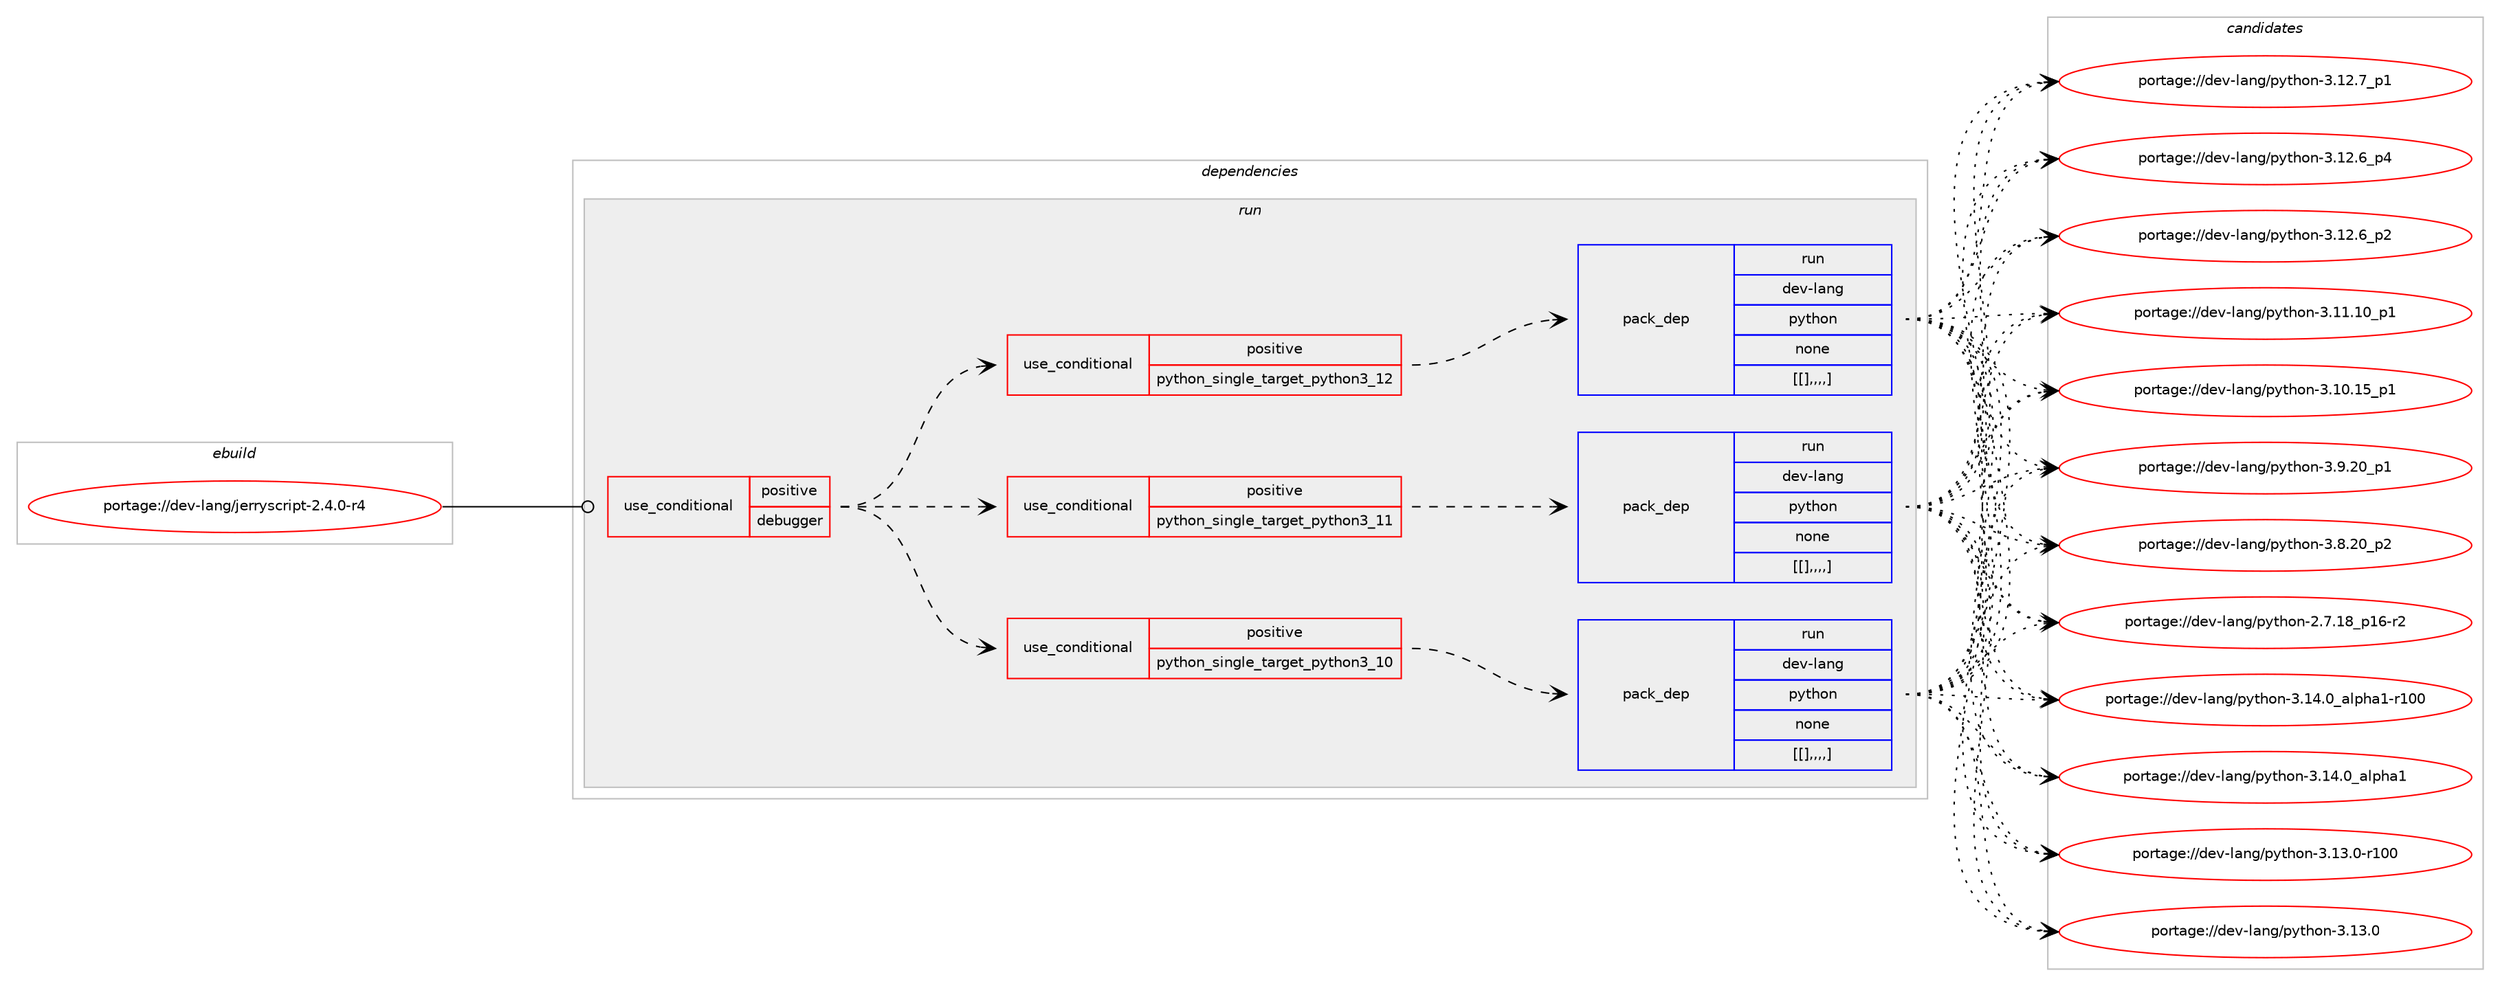 digraph prolog {

# *************
# Graph options
# *************

newrank=true;
concentrate=true;
compound=true;
graph [rankdir=LR,fontname=Helvetica,fontsize=10,ranksep=1.5];#, ranksep=2.5, nodesep=0.2];
edge  [arrowhead=vee];
node  [fontname=Helvetica,fontsize=10];

# **********
# The ebuild
# **********

subgraph cluster_leftcol {
color=gray;
label=<<i>ebuild</i>>;
id [label="portage://dev-lang/jerryscript-2.4.0-r4", color=red, width=4, href="../dev-lang/jerryscript-2.4.0-r4.svg"];
}

# ****************
# The dependencies
# ****************

subgraph cluster_midcol {
color=gray;
label=<<i>dependencies</i>>;
subgraph cluster_compile {
fillcolor="#eeeeee";
style=filled;
label=<<i>compile</i>>;
}
subgraph cluster_compileandrun {
fillcolor="#eeeeee";
style=filled;
label=<<i>compile and run</i>>;
}
subgraph cluster_run {
fillcolor="#eeeeee";
style=filled;
label=<<i>run</i>>;
subgraph cond24868 {
dependency103623 [label=<<TABLE BORDER="0" CELLBORDER="1" CELLSPACING="0" CELLPADDING="4"><TR><TD ROWSPAN="3" CELLPADDING="10">use_conditional</TD></TR><TR><TD>positive</TD></TR><TR><TD>debugger</TD></TR></TABLE>>, shape=none, color=red];
subgraph cond24869 {
dependency103625 [label=<<TABLE BORDER="0" CELLBORDER="1" CELLSPACING="0" CELLPADDING="4"><TR><TD ROWSPAN="3" CELLPADDING="10">use_conditional</TD></TR><TR><TD>positive</TD></TR><TR><TD>python_single_target_python3_10</TD></TR></TABLE>>, shape=none, color=red];
subgraph pack77611 {
dependency103632 [label=<<TABLE BORDER="0" CELLBORDER="1" CELLSPACING="0" CELLPADDING="4" WIDTH="220"><TR><TD ROWSPAN="6" CELLPADDING="30">pack_dep</TD></TR><TR><TD WIDTH="110">run</TD></TR><TR><TD>dev-lang</TD></TR><TR><TD>python</TD></TR><TR><TD>none</TD></TR><TR><TD>[[],,,,]</TD></TR></TABLE>>, shape=none, color=blue];
}
dependency103625:e -> dependency103632:w [weight=20,style="dashed",arrowhead="vee"];
}
dependency103623:e -> dependency103625:w [weight=20,style="dashed",arrowhead="vee"];
subgraph cond24873 {
dependency103639 [label=<<TABLE BORDER="0" CELLBORDER="1" CELLSPACING="0" CELLPADDING="4"><TR><TD ROWSPAN="3" CELLPADDING="10">use_conditional</TD></TR><TR><TD>positive</TD></TR><TR><TD>python_single_target_python3_11</TD></TR></TABLE>>, shape=none, color=red];
subgraph pack77619 {
dependency103642 [label=<<TABLE BORDER="0" CELLBORDER="1" CELLSPACING="0" CELLPADDING="4" WIDTH="220"><TR><TD ROWSPAN="6" CELLPADDING="30">pack_dep</TD></TR><TR><TD WIDTH="110">run</TD></TR><TR><TD>dev-lang</TD></TR><TR><TD>python</TD></TR><TR><TD>none</TD></TR><TR><TD>[[],,,,]</TD></TR></TABLE>>, shape=none, color=blue];
}
dependency103639:e -> dependency103642:w [weight=20,style="dashed",arrowhead="vee"];
}
dependency103623:e -> dependency103639:w [weight=20,style="dashed",arrowhead="vee"];
subgraph cond24877 {
dependency103649 [label=<<TABLE BORDER="0" CELLBORDER="1" CELLSPACING="0" CELLPADDING="4"><TR><TD ROWSPAN="3" CELLPADDING="10">use_conditional</TD></TR><TR><TD>positive</TD></TR><TR><TD>python_single_target_python3_12</TD></TR></TABLE>>, shape=none, color=red];
subgraph pack77627 {
dependency103654 [label=<<TABLE BORDER="0" CELLBORDER="1" CELLSPACING="0" CELLPADDING="4" WIDTH="220"><TR><TD ROWSPAN="6" CELLPADDING="30">pack_dep</TD></TR><TR><TD WIDTH="110">run</TD></TR><TR><TD>dev-lang</TD></TR><TR><TD>python</TD></TR><TR><TD>none</TD></TR><TR><TD>[[],,,,]</TD></TR></TABLE>>, shape=none, color=blue];
}
dependency103649:e -> dependency103654:w [weight=20,style="dashed",arrowhead="vee"];
}
dependency103623:e -> dependency103649:w [weight=20,style="dashed",arrowhead="vee"];
}
id:e -> dependency103623:w [weight=20,style="solid",arrowhead="odot"];
}
}

# **************
# The candidates
# **************

subgraph cluster_choices {
rank=same;
color=gray;
label=<<i>candidates</i>>;

subgraph choice77536 {
color=black;
nodesep=1;
choice100101118451089711010347112121116104111110455146495246489597108112104974945114494848 [label="portage://dev-lang/python-3.14.0_alpha1-r100", color=red, width=4,href="../dev-lang/python-3.14.0_alpha1-r100.svg"];
choice1001011184510897110103471121211161041111104551464952464895971081121049749 [label="portage://dev-lang/python-3.14.0_alpha1", color=red, width=4,href="../dev-lang/python-3.14.0_alpha1.svg"];
choice1001011184510897110103471121211161041111104551464951464845114494848 [label="portage://dev-lang/python-3.13.0-r100", color=red, width=4,href="../dev-lang/python-3.13.0-r100.svg"];
choice10010111845108971101034711212111610411111045514649514648 [label="portage://dev-lang/python-3.13.0", color=red, width=4,href="../dev-lang/python-3.13.0.svg"];
choice100101118451089711010347112121116104111110455146495046559511249 [label="portage://dev-lang/python-3.12.7_p1", color=red, width=4,href="../dev-lang/python-3.12.7_p1.svg"];
choice100101118451089711010347112121116104111110455146495046549511252 [label="portage://dev-lang/python-3.12.6_p4", color=red, width=4,href="../dev-lang/python-3.12.6_p4.svg"];
choice100101118451089711010347112121116104111110455146495046549511250 [label="portage://dev-lang/python-3.12.6_p2", color=red, width=4,href="../dev-lang/python-3.12.6_p2.svg"];
choice10010111845108971101034711212111610411111045514649494649489511249 [label="portage://dev-lang/python-3.11.10_p1", color=red, width=4,href="../dev-lang/python-3.11.10_p1.svg"];
choice10010111845108971101034711212111610411111045514649484649539511249 [label="portage://dev-lang/python-3.10.15_p1", color=red, width=4,href="../dev-lang/python-3.10.15_p1.svg"];
choice100101118451089711010347112121116104111110455146574650489511249 [label="portage://dev-lang/python-3.9.20_p1", color=red, width=4,href="../dev-lang/python-3.9.20_p1.svg"];
choice100101118451089711010347112121116104111110455146564650489511250 [label="portage://dev-lang/python-3.8.20_p2", color=red, width=4,href="../dev-lang/python-3.8.20_p2.svg"];
choice100101118451089711010347112121116104111110455046554649569511249544511450 [label="portage://dev-lang/python-2.7.18_p16-r2", color=red, width=4,href="../dev-lang/python-2.7.18_p16-r2.svg"];
dependency103632:e -> choice100101118451089711010347112121116104111110455146495246489597108112104974945114494848:w [style=dotted,weight="100"];
dependency103632:e -> choice1001011184510897110103471121211161041111104551464952464895971081121049749:w [style=dotted,weight="100"];
dependency103632:e -> choice1001011184510897110103471121211161041111104551464951464845114494848:w [style=dotted,weight="100"];
dependency103632:e -> choice10010111845108971101034711212111610411111045514649514648:w [style=dotted,weight="100"];
dependency103632:e -> choice100101118451089711010347112121116104111110455146495046559511249:w [style=dotted,weight="100"];
dependency103632:e -> choice100101118451089711010347112121116104111110455146495046549511252:w [style=dotted,weight="100"];
dependency103632:e -> choice100101118451089711010347112121116104111110455146495046549511250:w [style=dotted,weight="100"];
dependency103632:e -> choice10010111845108971101034711212111610411111045514649494649489511249:w [style=dotted,weight="100"];
dependency103632:e -> choice10010111845108971101034711212111610411111045514649484649539511249:w [style=dotted,weight="100"];
dependency103632:e -> choice100101118451089711010347112121116104111110455146574650489511249:w [style=dotted,weight="100"];
dependency103632:e -> choice100101118451089711010347112121116104111110455146564650489511250:w [style=dotted,weight="100"];
dependency103632:e -> choice100101118451089711010347112121116104111110455046554649569511249544511450:w [style=dotted,weight="100"];
}
subgraph choice77546 {
color=black;
nodesep=1;
choice100101118451089711010347112121116104111110455146495246489597108112104974945114494848 [label="portage://dev-lang/python-3.14.0_alpha1-r100", color=red, width=4,href="../dev-lang/python-3.14.0_alpha1-r100.svg"];
choice1001011184510897110103471121211161041111104551464952464895971081121049749 [label="portage://dev-lang/python-3.14.0_alpha1", color=red, width=4,href="../dev-lang/python-3.14.0_alpha1.svg"];
choice1001011184510897110103471121211161041111104551464951464845114494848 [label="portage://dev-lang/python-3.13.0-r100", color=red, width=4,href="../dev-lang/python-3.13.0-r100.svg"];
choice10010111845108971101034711212111610411111045514649514648 [label="portage://dev-lang/python-3.13.0", color=red, width=4,href="../dev-lang/python-3.13.0.svg"];
choice100101118451089711010347112121116104111110455146495046559511249 [label="portage://dev-lang/python-3.12.7_p1", color=red, width=4,href="../dev-lang/python-3.12.7_p1.svg"];
choice100101118451089711010347112121116104111110455146495046549511252 [label="portage://dev-lang/python-3.12.6_p4", color=red, width=4,href="../dev-lang/python-3.12.6_p4.svg"];
choice100101118451089711010347112121116104111110455146495046549511250 [label="portage://dev-lang/python-3.12.6_p2", color=red, width=4,href="../dev-lang/python-3.12.6_p2.svg"];
choice10010111845108971101034711212111610411111045514649494649489511249 [label="portage://dev-lang/python-3.11.10_p1", color=red, width=4,href="../dev-lang/python-3.11.10_p1.svg"];
choice10010111845108971101034711212111610411111045514649484649539511249 [label="portage://dev-lang/python-3.10.15_p1", color=red, width=4,href="../dev-lang/python-3.10.15_p1.svg"];
choice100101118451089711010347112121116104111110455146574650489511249 [label="portage://dev-lang/python-3.9.20_p1", color=red, width=4,href="../dev-lang/python-3.9.20_p1.svg"];
choice100101118451089711010347112121116104111110455146564650489511250 [label="portage://dev-lang/python-3.8.20_p2", color=red, width=4,href="../dev-lang/python-3.8.20_p2.svg"];
choice100101118451089711010347112121116104111110455046554649569511249544511450 [label="portage://dev-lang/python-2.7.18_p16-r2", color=red, width=4,href="../dev-lang/python-2.7.18_p16-r2.svg"];
dependency103642:e -> choice100101118451089711010347112121116104111110455146495246489597108112104974945114494848:w [style=dotted,weight="100"];
dependency103642:e -> choice1001011184510897110103471121211161041111104551464952464895971081121049749:w [style=dotted,weight="100"];
dependency103642:e -> choice1001011184510897110103471121211161041111104551464951464845114494848:w [style=dotted,weight="100"];
dependency103642:e -> choice10010111845108971101034711212111610411111045514649514648:w [style=dotted,weight="100"];
dependency103642:e -> choice100101118451089711010347112121116104111110455146495046559511249:w [style=dotted,weight="100"];
dependency103642:e -> choice100101118451089711010347112121116104111110455146495046549511252:w [style=dotted,weight="100"];
dependency103642:e -> choice100101118451089711010347112121116104111110455146495046549511250:w [style=dotted,weight="100"];
dependency103642:e -> choice10010111845108971101034711212111610411111045514649494649489511249:w [style=dotted,weight="100"];
dependency103642:e -> choice10010111845108971101034711212111610411111045514649484649539511249:w [style=dotted,weight="100"];
dependency103642:e -> choice100101118451089711010347112121116104111110455146574650489511249:w [style=dotted,weight="100"];
dependency103642:e -> choice100101118451089711010347112121116104111110455146564650489511250:w [style=dotted,weight="100"];
dependency103642:e -> choice100101118451089711010347112121116104111110455046554649569511249544511450:w [style=dotted,weight="100"];
}
subgraph choice77559 {
color=black;
nodesep=1;
choice100101118451089711010347112121116104111110455146495246489597108112104974945114494848 [label="portage://dev-lang/python-3.14.0_alpha1-r100", color=red, width=4,href="../dev-lang/python-3.14.0_alpha1-r100.svg"];
choice1001011184510897110103471121211161041111104551464952464895971081121049749 [label="portage://dev-lang/python-3.14.0_alpha1", color=red, width=4,href="../dev-lang/python-3.14.0_alpha1.svg"];
choice1001011184510897110103471121211161041111104551464951464845114494848 [label="portage://dev-lang/python-3.13.0-r100", color=red, width=4,href="../dev-lang/python-3.13.0-r100.svg"];
choice10010111845108971101034711212111610411111045514649514648 [label="portage://dev-lang/python-3.13.0", color=red, width=4,href="../dev-lang/python-3.13.0.svg"];
choice100101118451089711010347112121116104111110455146495046559511249 [label="portage://dev-lang/python-3.12.7_p1", color=red, width=4,href="../dev-lang/python-3.12.7_p1.svg"];
choice100101118451089711010347112121116104111110455146495046549511252 [label="portage://dev-lang/python-3.12.6_p4", color=red, width=4,href="../dev-lang/python-3.12.6_p4.svg"];
choice100101118451089711010347112121116104111110455146495046549511250 [label="portage://dev-lang/python-3.12.6_p2", color=red, width=4,href="../dev-lang/python-3.12.6_p2.svg"];
choice10010111845108971101034711212111610411111045514649494649489511249 [label="portage://dev-lang/python-3.11.10_p1", color=red, width=4,href="../dev-lang/python-3.11.10_p1.svg"];
choice10010111845108971101034711212111610411111045514649484649539511249 [label="portage://dev-lang/python-3.10.15_p1", color=red, width=4,href="../dev-lang/python-3.10.15_p1.svg"];
choice100101118451089711010347112121116104111110455146574650489511249 [label="portage://dev-lang/python-3.9.20_p1", color=red, width=4,href="../dev-lang/python-3.9.20_p1.svg"];
choice100101118451089711010347112121116104111110455146564650489511250 [label="portage://dev-lang/python-3.8.20_p2", color=red, width=4,href="../dev-lang/python-3.8.20_p2.svg"];
choice100101118451089711010347112121116104111110455046554649569511249544511450 [label="portage://dev-lang/python-2.7.18_p16-r2", color=red, width=4,href="../dev-lang/python-2.7.18_p16-r2.svg"];
dependency103654:e -> choice100101118451089711010347112121116104111110455146495246489597108112104974945114494848:w [style=dotted,weight="100"];
dependency103654:e -> choice1001011184510897110103471121211161041111104551464952464895971081121049749:w [style=dotted,weight="100"];
dependency103654:e -> choice1001011184510897110103471121211161041111104551464951464845114494848:w [style=dotted,weight="100"];
dependency103654:e -> choice10010111845108971101034711212111610411111045514649514648:w [style=dotted,weight="100"];
dependency103654:e -> choice100101118451089711010347112121116104111110455146495046559511249:w [style=dotted,weight="100"];
dependency103654:e -> choice100101118451089711010347112121116104111110455146495046549511252:w [style=dotted,weight="100"];
dependency103654:e -> choice100101118451089711010347112121116104111110455146495046549511250:w [style=dotted,weight="100"];
dependency103654:e -> choice10010111845108971101034711212111610411111045514649494649489511249:w [style=dotted,weight="100"];
dependency103654:e -> choice10010111845108971101034711212111610411111045514649484649539511249:w [style=dotted,weight="100"];
dependency103654:e -> choice100101118451089711010347112121116104111110455146574650489511249:w [style=dotted,weight="100"];
dependency103654:e -> choice100101118451089711010347112121116104111110455146564650489511250:w [style=dotted,weight="100"];
dependency103654:e -> choice100101118451089711010347112121116104111110455046554649569511249544511450:w [style=dotted,weight="100"];
}
}

}
